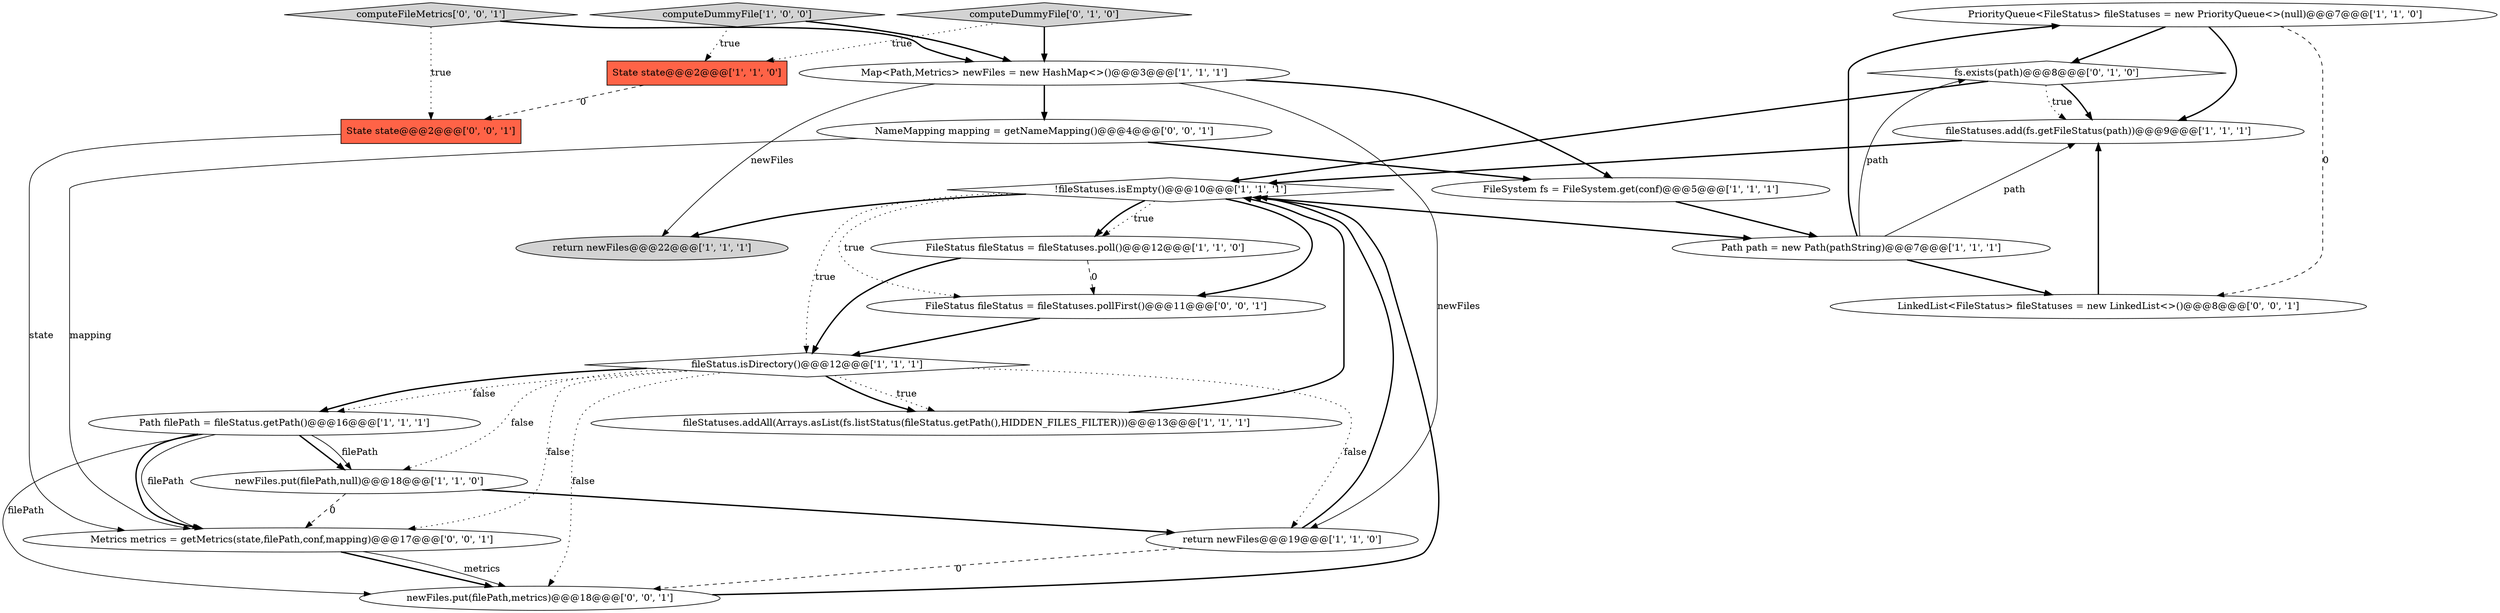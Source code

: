 digraph {
4 [style = filled, label = "PriorityQueue<FileStatus> fileStatuses = new PriorityQueue<>(null)@@@7@@@['1', '1', '0']", fillcolor = white, shape = ellipse image = "AAA0AAABBB1BBB"];
20 [style = filled, label = "State state@@@2@@@['0', '0', '1']", fillcolor = tomato, shape = box image = "AAA0AAABBB3BBB"];
22 [style = filled, label = "computeFileMetrics['0', '0', '1']", fillcolor = lightgray, shape = diamond image = "AAA0AAABBB3BBB"];
16 [style = filled, label = "computeDummyFile['0', '1', '0']", fillcolor = lightgray, shape = diamond image = "AAA0AAABBB2BBB"];
15 [style = filled, label = "fs.exists(path)@@@8@@@['0', '1', '0']", fillcolor = white, shape = diamond image = "AAA1AAABBB2BBB"];
21 [style = filled, label = "NameMapping mapping = getNameMapping()@@@4@@@['0', '0', '1']", fillcolor = white, shape = ellipse image = "AAA0AAABBB3BBB"];
2 [style = filled, label = "newFiles.put(filePath,null)@@@18@@@['1', '1', '0']", fillcolor = white, shape = ellipse image = "AAA0AAABBB1BBB"];
1 [style = filled, label = "Map<Path,Metrics> newFiles = new HashMap<>()@@@3@@@['1', '1', '1']", fillcolor = white, shape = ellipse image = "AAA0AAABBB1BBB"];
5 [style = filled, label = "fileStatus.isDirectory()@@@12@@@['1', '1', '1']", fillcolor = white, shape = diamond image = "AAA0AAABBB1BBB"];
23 [style = filled, label = "LinkedList<FileStatus> fileStatuses = new LinkedList<>()@@@8@@@['0', '0', '1']", fillcolor = white, shape = ellipse image = "AAA0AAABBB3BBB"];
9 [style = filled, label = "fileStatuses.add(fs.getFileStatus(path))@@@9@@@['1', '1', '1']", fillcolor = white, shape = ellipse image = "AAA0AAABBB1BBB"];
10 [style = filled, label = "State state@@@2@@@['1', '1', '0']", fillcolor = tomato, shape = box image = "AAA0AAABBB1BBB"];
12 [style = filled, label = "!fileStatuses.isEmpty()@@@10@@@['1', '1', '1']", fillcolor = white, shape = diamond image = "AAA0AAABBB1BBB"];
8 [style = filled, label = "FileStatus fileStatus = fileStatuses.poll()@@@12@@@['1', '1', '0']", fillcolor = white, shape = ellipse image = "AAA0AAABBB1BBB"];
3 [style = filled, label = "FileSystem fs = FileSystem.get(conf)@@@5@@@['1', '1', '1']", fillcolor = white, shape = ellipse image = "AAA0AAABBB1BBB"];
0 [style = filled, label = "return newFiles@@@22@@@['1', '1', '1']", fillcolor = lightgray, shape = ellipse image = "AAA0AAABBB1BBB"];
11 [style = filled, label = "return newFiles@@@19@@@['1', '1', '0']", fillcolor = white, shape = ellipse image = "AAA0AAABBB1BBB"];
17 [style = filled, label = "newFiles.put(filePath,metrics)@@@18@@@['0', '0', '1']", fillcolor = white, shape = ellipse image = "AAA0AAABBB3BBB"];
18 [style = filled, label = "Metrics metrics = getMetrics(state,filePath,conf,mapping)@@@17@@@['0', '0', '1']", fillcolor = white, shape = ellipse image = "AAA0AAABBB3BBB"];
19 [style = filled, label = "FileStatus fileStatus = fileStatuses.pollFirst()@@@11@@@['0', '0', '1']", fillcolor = white, shape = ellipse image = "AAA0AAABBB3BBB"];
13 [style = filled, label = "Path path = new Path(pathString)@@@7@@@['1', '1', '1']", fillcolor = white, shape = ellipse image = "AAA0AAABBB1BBB"];
7 [style = filled, label = "fileStatuses.addAll(Arrays.asList(fs.listStatus(fileStatus.getPath(),HIDDEN_FILES_FILTER)))@@@13@@@['1', '1', '1']", fillcolor = white, shape = ellipse image = "AAA0AAABBB1BBB"];
6 [style = filled, label = "computeDummyFile['1', '0', '0']", fillcolor = lightgray, shape = diamond image = "AAA0AAABBB1BBB"];
14 [style = filled, label = "Path filePath = fileStatus.getPath()@@@16@@@['1', '1', '1']", fillcolor = white, shape = ellipse image = "AAA0AAABBB1BBB"];
12->0 [style = bold, label=""];
5->14 [style = bold, label=""];
23->9 [style = bold, label=""];
5->18 [style = dotted, label="false"];
21->3 [style = bold, label=""];
4->23 [style = dashed, label="0"];
14->18 [style = solid, label="filePath"];
11->12 [style = bold, label=""];
13->4 [style = bold, label=""];
8->5 [style = bold, label=""];
15->9 [style = bold, label=""];
14->18 [style = bold, label=""];
14->17 [style = solid, label="filePath"];
5->17 [style = dotted, label="false"];
19->5 [style = bold, label=""];
2->11 [style = bold, label=""];
15->12 [style = bold, label=""];
1->0 [style = solid, label="newFiles"];
13->23 [style = bold, label=""];
1->21 [style = bold, label=""];
12->19 [style = dotted, label="true"];
5->14 [style = dotted, label="false"];
22->20 [style = dotted, label="true"];
5->11 [style = dotted, label="false"];
2->18 [style = dashed, label="0"];
17->12 [style = bold, label=""];
5->7 [style = dotted, label="true"];
11->17 [style = dashed, label="0"];
3->13 [style = bold, label=""];
12->5 [style = dotted, label="true"];
12->13 [style = bold, label=""];
12->8 [style = dotted, label="true"];
8->19 [style = dashed, label="0"];
1->3 [style = bold, label=""];
7->12 [style = bold, label=""];
16->1 [style = bold, label=""];
6->10 [style = dotted, label="true"];
21->18 [style = solid, label="mapping"];
13->9 [style = solid, label="path"];
4->9 [style = bold, label=""];
16->10 [style = dotted, label="true"];
12->19 [style = bold, label=""];
14->2 [style = bold, label=""];
18->17 [style = bold, label=""];
15->9 [style = dotted, label="true"];
4->15 [style = bold, label=""];
1->11 [style = solid, label="newFiles"];
14->2 [style = solid, label="filePath"];
22->1 [style = bold, label=""];
5->2 [style = dotted, label="false"];
12->8 [style = bold, label=""];
6->1 [style = bold, label=""];
13->15 [style = solid, label="path"];
18->17 [style = solid, label="metrics"];
10->20 [style = dashed, label="0"];
5->7 [style = bold, label=""];
9->12 [style = bold, label=""];
20->18 [style = solid, label="state"];
}
